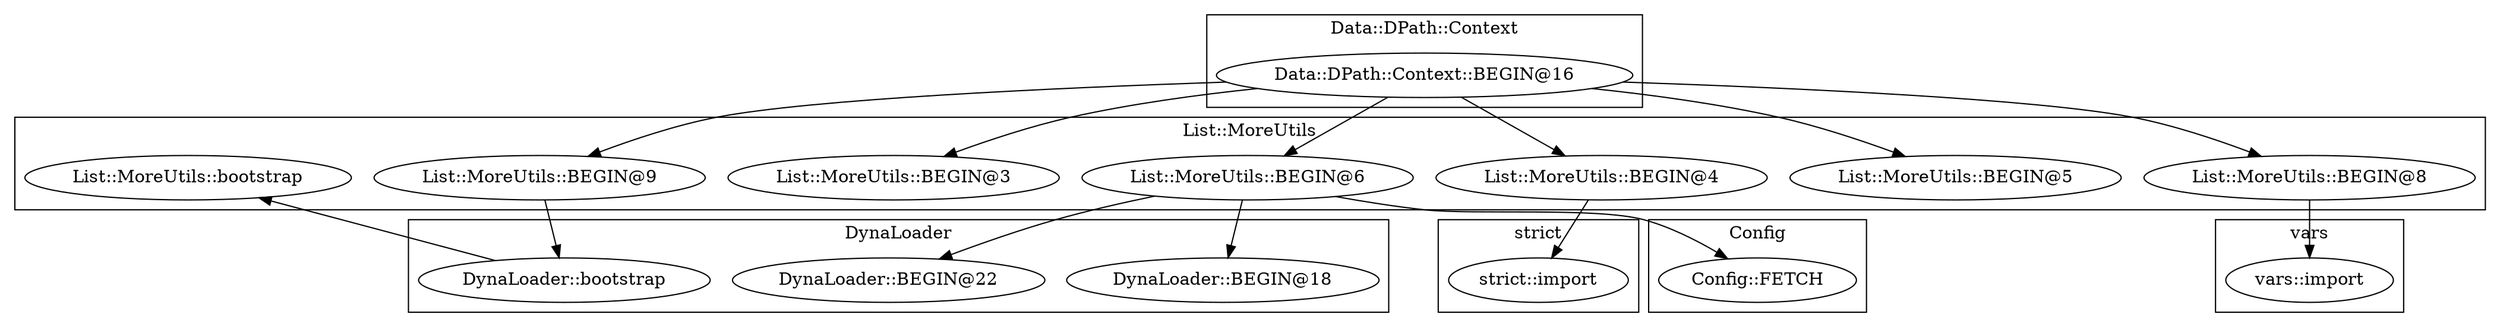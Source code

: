 digraph {
graph [overlap=false]
subgraph cluster_Config {
	label="Config";
	"Config::FETCH";
}
subgraph cluster_Data_DPath_Context {
	label="Data::DPath::Context";
	"Data::DPath::Context::BEGIN@16";
}
subgraph cluster_DynaLoader {
	label="DynaLoader";
	"DynaLoader::BEGIN@18";
	"DynaLoader::BEGIN@22";
	"DynaLoader::bootstrap";
}
subgraph cluster_List_MoreUtils {
	label="List::MoreUtils";
	"List::MoreUtils::BEGIN@4";
	"List::MoreUtils::BEGIN@3";
	"List::MoreUtils::BEGIN@6";
	"List::MoreUtils::BEGIN@8";
	"List::MoreUtils::BEGIN@5";
	"List::MoreUtils::BEGIN@9";
	"List::MoreUtils::bootstrap";
}
subgraph cluster_vars {
	label="vars";
	"vars::import";
}
subgraph cluster_strict {
	label="strict";
	"strict::import";
}
"Data::DPath::Context::BEGIN@16" -> "List::MoreUtils::BEGIN@8";
"Data::DPath::Context::BEGIN@16" -> "List::MoreUtils::BEGIN@4";
"List::MoreUtils::BEGIN@9" -> "DynaLoader::bootstrap";
"DynaLoader::bootstrap" -> "List::MoreUtils::bootstrap";
"Data::DPath::Context::BEGIN@16" -> "List::MoreUtils::BEGIN@6";
"List::MoreUtils::BEGIN@8" -> "vars::import";
"List::MoreUtils::BEGIN@6" -> "DynaLoader::BEGIN@18";
"Data::DPath::Context::BEGIN@16" -> "List::MoreUtils::BEGIN@5";
"Data::DPath::Context::BEGIN@16" -> "List::MoreUtils::BEGIN@9";
"List::MoreUtils::BEGIN@6" -> "Config::FETCH";
"List::MoreUtils::BEGIN@6" -> "DynaLoader::BEGIN@22";
"Data::DPath::Context::BEGIN@16" -> "List::MoreUtils::BEGIN@3";
"List::MoreUtils::BEGIN@4" -> "strict::import";
}
